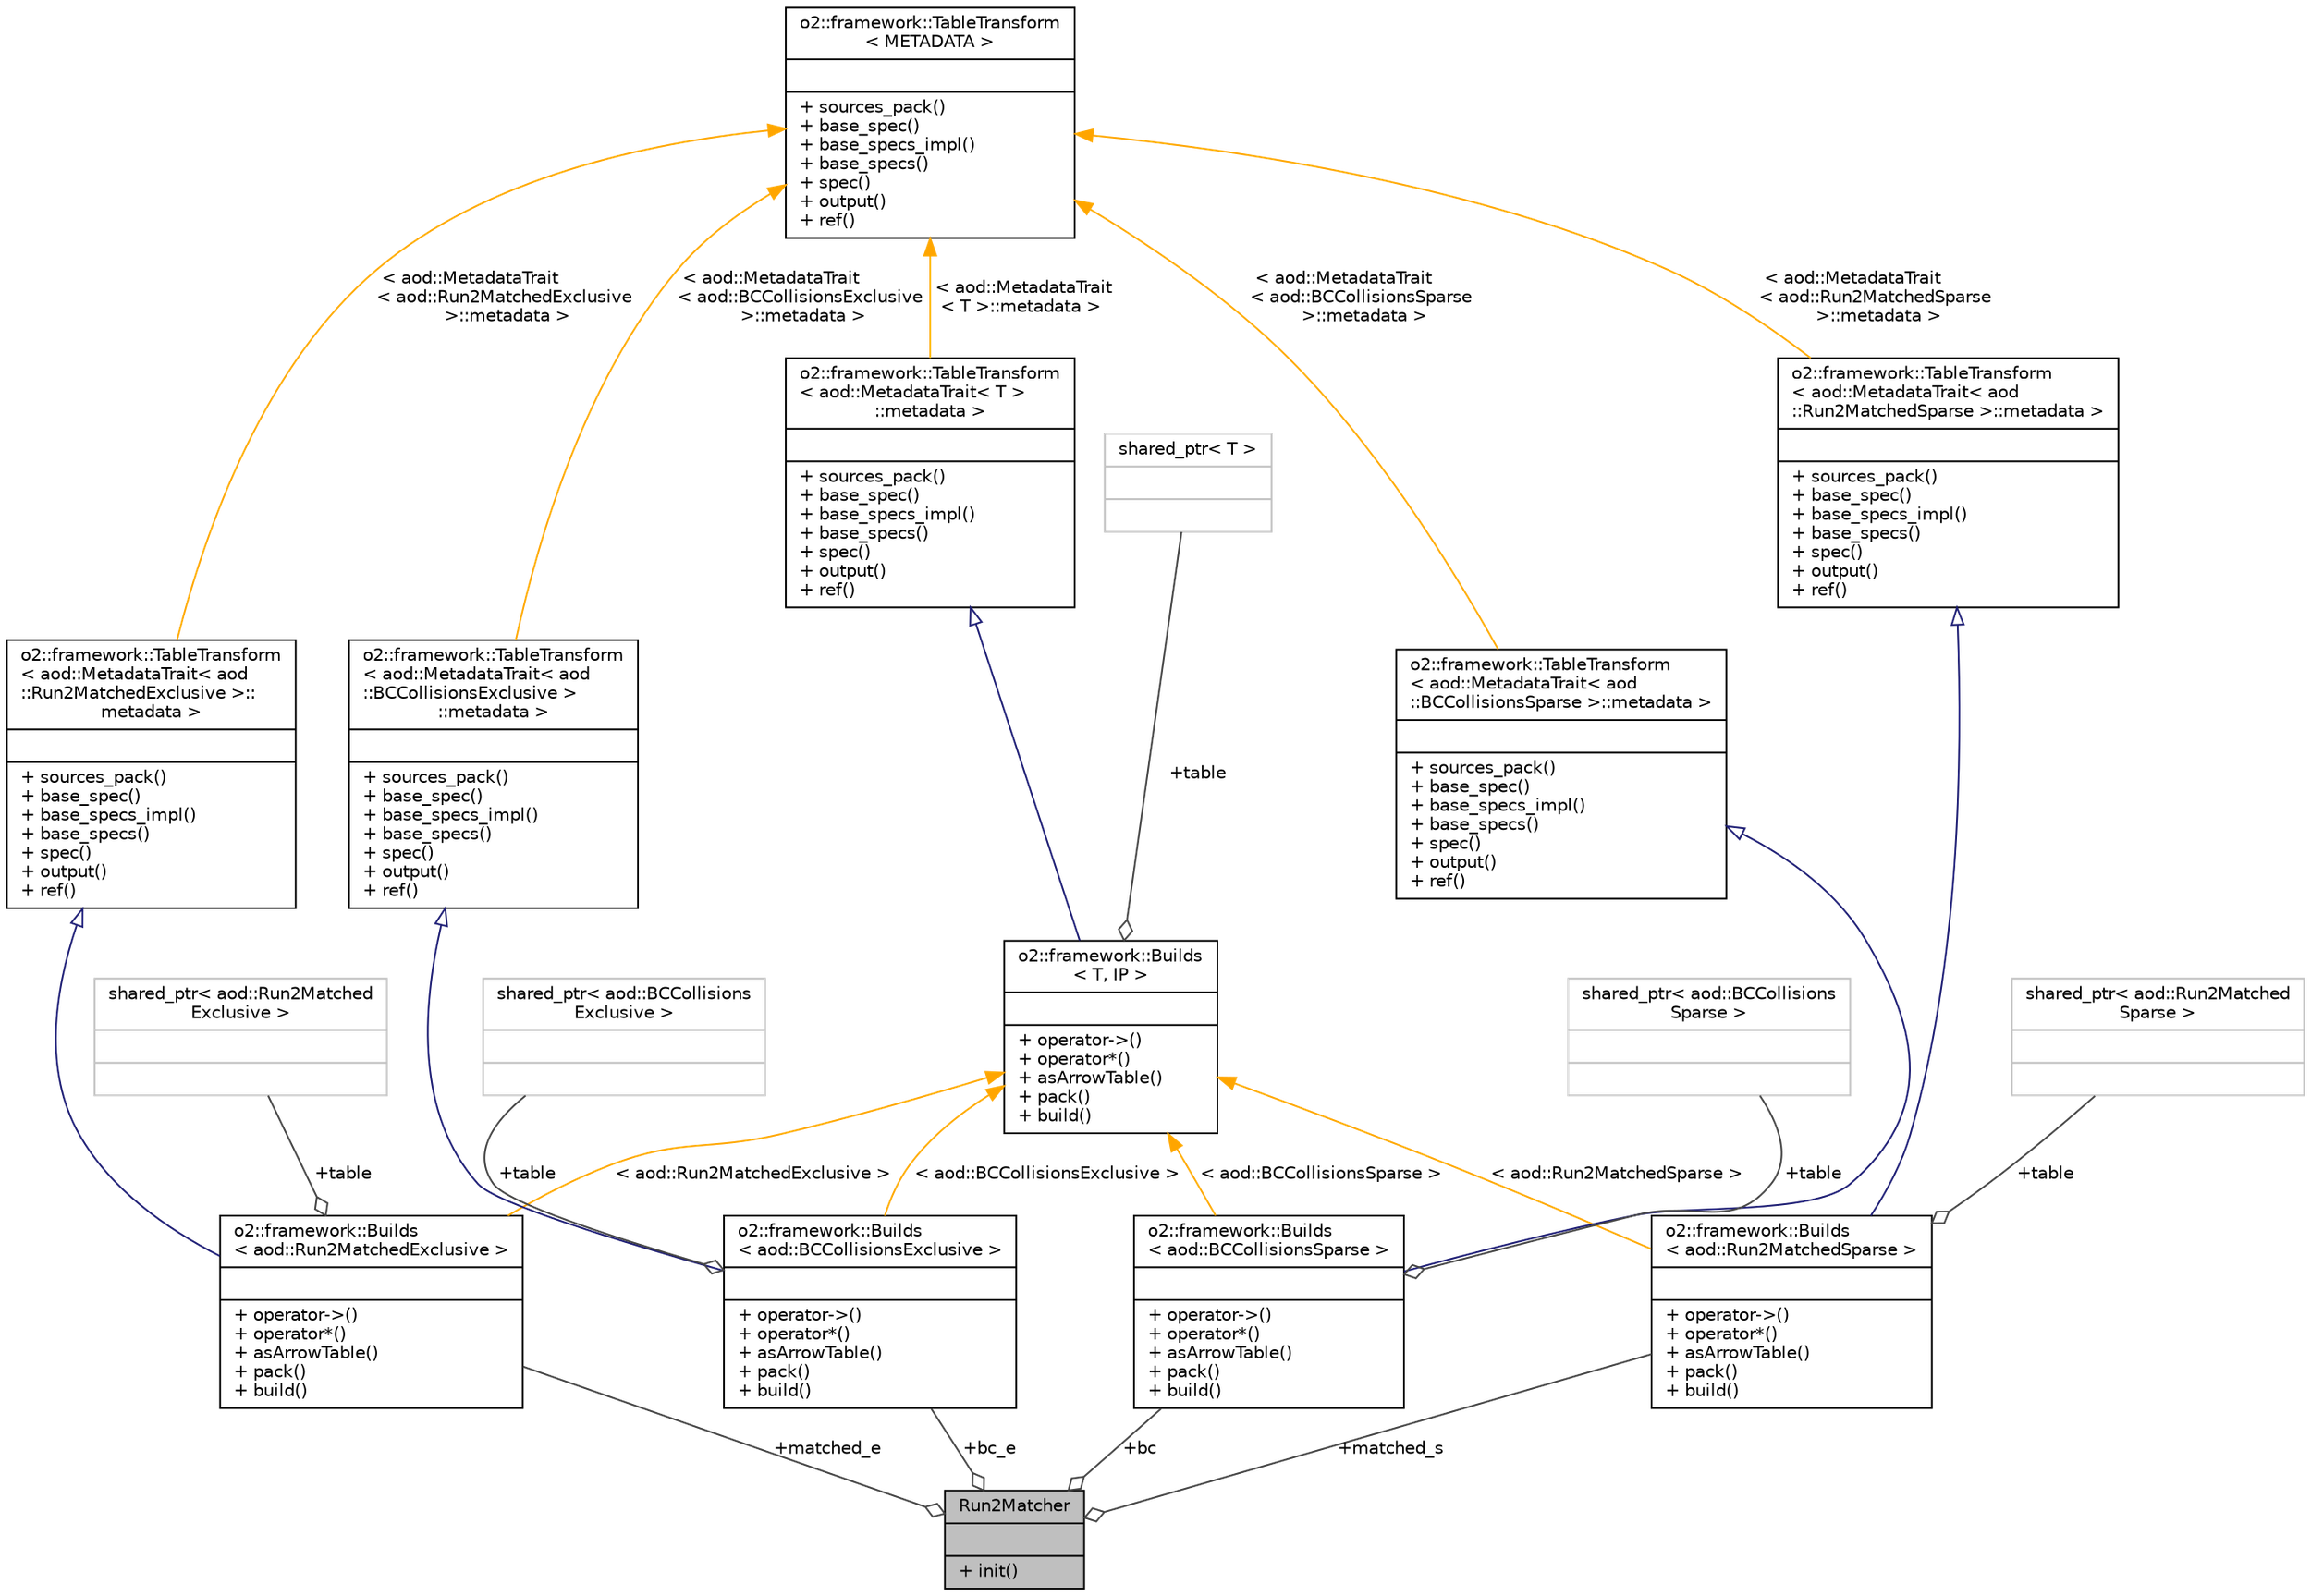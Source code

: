digraph "Run2Matcher"
{
 // INTERACTIVE_SVG=YES
  bgcolor="transparent";
  edge [fontname="Helvetica",fontsize="10",labelfontname="Helvetica",labelfontsize="10"];
  node [fontname="Helvetica",fontsize="10",shape=record];
  Node1 [label="{Run2Matcher\n||+ init()\l}",height=0.2,width=0.4,color="black", fillcolor="grey75", style="filled", fontcolor="black"];
  Node2 -> Node1 [color="grey25",fontsize="10",style="solid",label=" +matched_e" ,arrowhead="odiamond",fontname="Helvetica"];
  Node2 [label="{o2::framework::Builds\l\< aod::Run2MatchedExclusive \>\n||+ operator-\>()\l+ operator*()\l+ asArrowTable()\l+ pack()\l+ build()\l}",height=0.2,width=0.4,color="black",URL="$d5/df4/structo2_1_1framework_1_1Builds.html"];
  Node3 -> Node2 [dir="back",color="midnightblue",fontsize="10",style="solid",arrowtail="onormal",fontname="Helvetica"];
  Node3 [label="{o2::framework::TableTransform\l\< aod::MetadataTrait\< aod\l::Run2MatchedExclusive \>::\lmetadata \>\n||+ sources_pack()\l+ base_spec()\l+ base_specs_impl()\l+ base_specs()\l+ spec()\l+ output()\l+ ref()\l}",height=0.2,width=0.4,color="black",URL="$d6/dec/structo2_1_1framework_1_1TableTransform.html"];
  Node4 -> Node3 [dir="back",color="orange",fontsize="10",style="solid",label=" \< aod::MetadataTrait\l\< aod::Run2MatchedExclusive\l \>::metadata \>" ,fontname="Helvetica"];
  Node4 [label="{o2::framework::TableTransform\l\< METADATA \>\n||+ sources_pack()\l+ base_spec()\l+ base_specs_impl()\l+ base_specs()\l+ spec()\l+ output()\l+ ref()\l}",height=0.2,width=0.4,color="black",URL="$d6/dec/structo2_1_1framework_1_1TableTransform.html",tooltip="Helper template for table transformations. "];
  Node5 -> Node2 [color="grey25",fontsize="10",style="solid",label=" +table" ,arrowhead="odiamond",fontname="Helvetica"];
  Node5 [label="{shared_ptr\< aod::Run2Matched\lExclusive \>\n||}",height=0.2,width=0.4,color="grey75"];
  Node6 -> Node2 [dir="back",color="orange",fontsize="10",style="solid",label=" \< aod::Run2MatchedExclusive \>" ,fontname="Helvetica"];
  Node6 [label="{o2::framework::Builds\l\< T, IP \>\n||+ operator-\>()\l+ operator*()\l+ asArrowTable()\l+ pack()\l+ build()\l}",height=0.2,width=0.4,color="black",URL="$d5/df4/structo2_1_1framework_1_1Builds.html",tooltip="This helper struct allows you to declare index tables to be created in a task. "];
  Node7 -> Node6 [dir="back",color="midnightblue",fontsize="10",style="solid",arrowtail="onormal",fontname="Helvetica"];
  Node7 [label="{o2::framework::TableTransform\l\< aod::MetadataTrait\< T \>\l::metadata \>\n||+ sources_pack()\l+ base_spec()\l+ base_specs_impl()\l+ base_specs()\l+ spec()\l+ output()\l+ ref()\l}",height=0.2,width=0.4,color="black",URL="$d6/dec/structo2_1_1framework_1_1TableTransform.html"];
  Node4 -> Node7 [dir="back",color="orange",fontsize="10",style="solid",label=" \< aod::MetadataTrait\l\< T \>::metadata \>" ,fontname="Helvetica"];
  Node8 -> Node6 [color="grey25",fontsize="10",style="solid",label=" +table" ,arrowhead="odiamond",fontname="Helvetica"];
  Node8 [label="{shared_ptr\< T \>\n||}",height=0.2,width=0.4,color="grey75"];
  Node9 -> Node1 [color="grey25",fontsize="10",style="solid",label=" +bc_e" ,arrowhead="odiamond",fontname="Helvetica"];
  Node9 [label="{o2::framework::Builds\l\< aod::BCCollisionsExclusive \>\n||+ operator-\>()\l+ operator*()\l+ asArrowTable()\l+ pack()\l+ build()\l}",height=0.2,width=0.4,color="black",URL="$d5/df4/structo2_1_1framework_1_1Builds.html"];
  Node10 -> Node9 [dir="back",color="midnightblue",fontsize="10",style="solid",arrowtail="onormal",fontname="Helvetica"];
  Node10 [label="{o2::framework::TableTransform\l\< aod::MetadataTrait\< aod\l::BCCollisionsExclusive \>\l::metadata \>\n||+ sources_pack()\l+ base_spec()\l+ base_specs_impl()\l+ base_specs()\l+ spec()\l+ output()\l+ ref()\l}",height=0.2,width=0.4,color="black",URL="$d6/dec/structo2_1_1framework_1_1TableTransform.html"];
  Node4 -> Node10 [dir="back",color="orange",fontsize="10",style="solid",label=" \< aod::MetadataTrait\l\< aod::BCCollisionsExclusive\l \>::metadata \>" ,fontname="Helvetica"];
  Node11 -> Node9 [color="grey25",fontsize="10",style="solid",label=" +table" ,arrowhead="odiamond",fontname="Helvetica"];
  Node11 [label="{shared_ptr\< aod::BCCollisions\lExclusive \>\n||}",height=0.2,width=0.4,color="grey75"];
  Node6 -> Node9 [dir="back",color="orange",fontsize="10",style="solid",label=" \< aod::BCCollisionsExclusive \>" ,fontname="Helvetica"];
  Node12 -> Node1 [color="grey25",fontsize="10",style="solid",label=" +bc" ,arrowhead="odiamond",fontname="Helvetica"];
  Node12 [label="{o2::framework::Builds\l\< aod::BCCollisionsSparse \>\n||+ operator-\>()\l+ operator*()\l+ asArrowTable()\l+ pack()\l+ build()\l}",height=0.2,width=0.4,color="black",URL="$d5/df4/structo2_1_1framework_1_1Builds.html"];
  Node13 -> Node12 [dir="back",color="midnightblue",fontsize="10",style="solid",arrowtail="onormal",fontname="Helvetica"];
  Node13 [label="{o2::framework::TableTransform\l\< aod::MetadataTrait\< aod\l::BCCollisionsSparse \>::metadata \>\n||+ sources_pack()\l+ base_spec()\l+ base_specs_impl()\l+ base_specs()\l+ spec()\l+ output()\l+ ref()\l}",height=0.2,width=0.4,color="black",URL="$d6/dec/structo2_1_1framework_1_1TableTransform.html"];
  Node4 -> Node13 [dir="back",color="orange",fontsize="10",style="solid",label=" \< aod::MetadataTrait\l\< aod::BCCollisionsSparse\l \>::metadata \>" ,fontname="Helvetica"];
  Node14 -> Node12 [color="grey25",fontsize="10",style="solid",label=" +table" ,arrowhead="odiamond",fontname="Helvetica"];
  Node14 [label="{shared_ptr\< aod::BCCollisions\lSparse \>\n||}",height=0.2,width=0.4,color="grey75"];
  Node6 -> Node12 [dir="back",color="orange",fontsize="10",style="solid",label=" \< aod::BCCollisionsSparse \>" ,fontname="Helvetica"];
  Node15 -> Node1 [color="grey25",fontsize="10",style="solid",label=" +matched_s" ,arrowhead="odiamond",fontname="Helvetica"];
  Node15 [label="{o2::framework::Builds\l\< aod::Run2MatchedSparse \>\n||+ operator-\>()\l+ operator*()\l+ asArrowTable()\l+ pack()\l+ build()\l}",height=0.2,width=0.4,color="black",URL="$d5/df4/structo2_1_1framework_1_1Builds.html"];
  Node16 -> Node15 [dir="back",color="midnightblue",fontsize="10",style="solid",arrowtail="onormal",fontname="Helvetica"];
  Node16 [label="{o2::framework::TableTransform\l\< aod::MetadataTrait\< aod\l::Run2MatchedSparse \>::metadata \>\n||+ sources_pack()\l+ base_spec()\l+ base_specs_impl()\l+ base_specs()\l+ spec()\l+ output()\l+ ref()\l}",height=0.2,width=0.4,color="black",URL="$d6/dec/structo2_1_1framework_1_1TableTransform.html"];
  Node4 -> Node16 [dir="back",color="orange",fontsize="10",style="solid",label=" \< aod::MetadataTrait\l\< aod::Run2MatchedSparse\l \>::metadata \>" ,fontname="Helvetica"];
  Node17 -> Node15 [color="grey25",fontsize="10",style="solid",label=" +table" ,arrowhead="odiamond",fontname="Helvetica"];
  Node17 [label="{shared_ptr\< aod::Run2Matched\lSparse \>\n||}",height=0.2,width=0.4,color="grey75"];
  Node6 -> Node15 [dir="back",color="orange",fontsize="10",style="solid",label=" \< aod::Run2MatchedSparse \>" ,fontname="Helvetica"];
}

